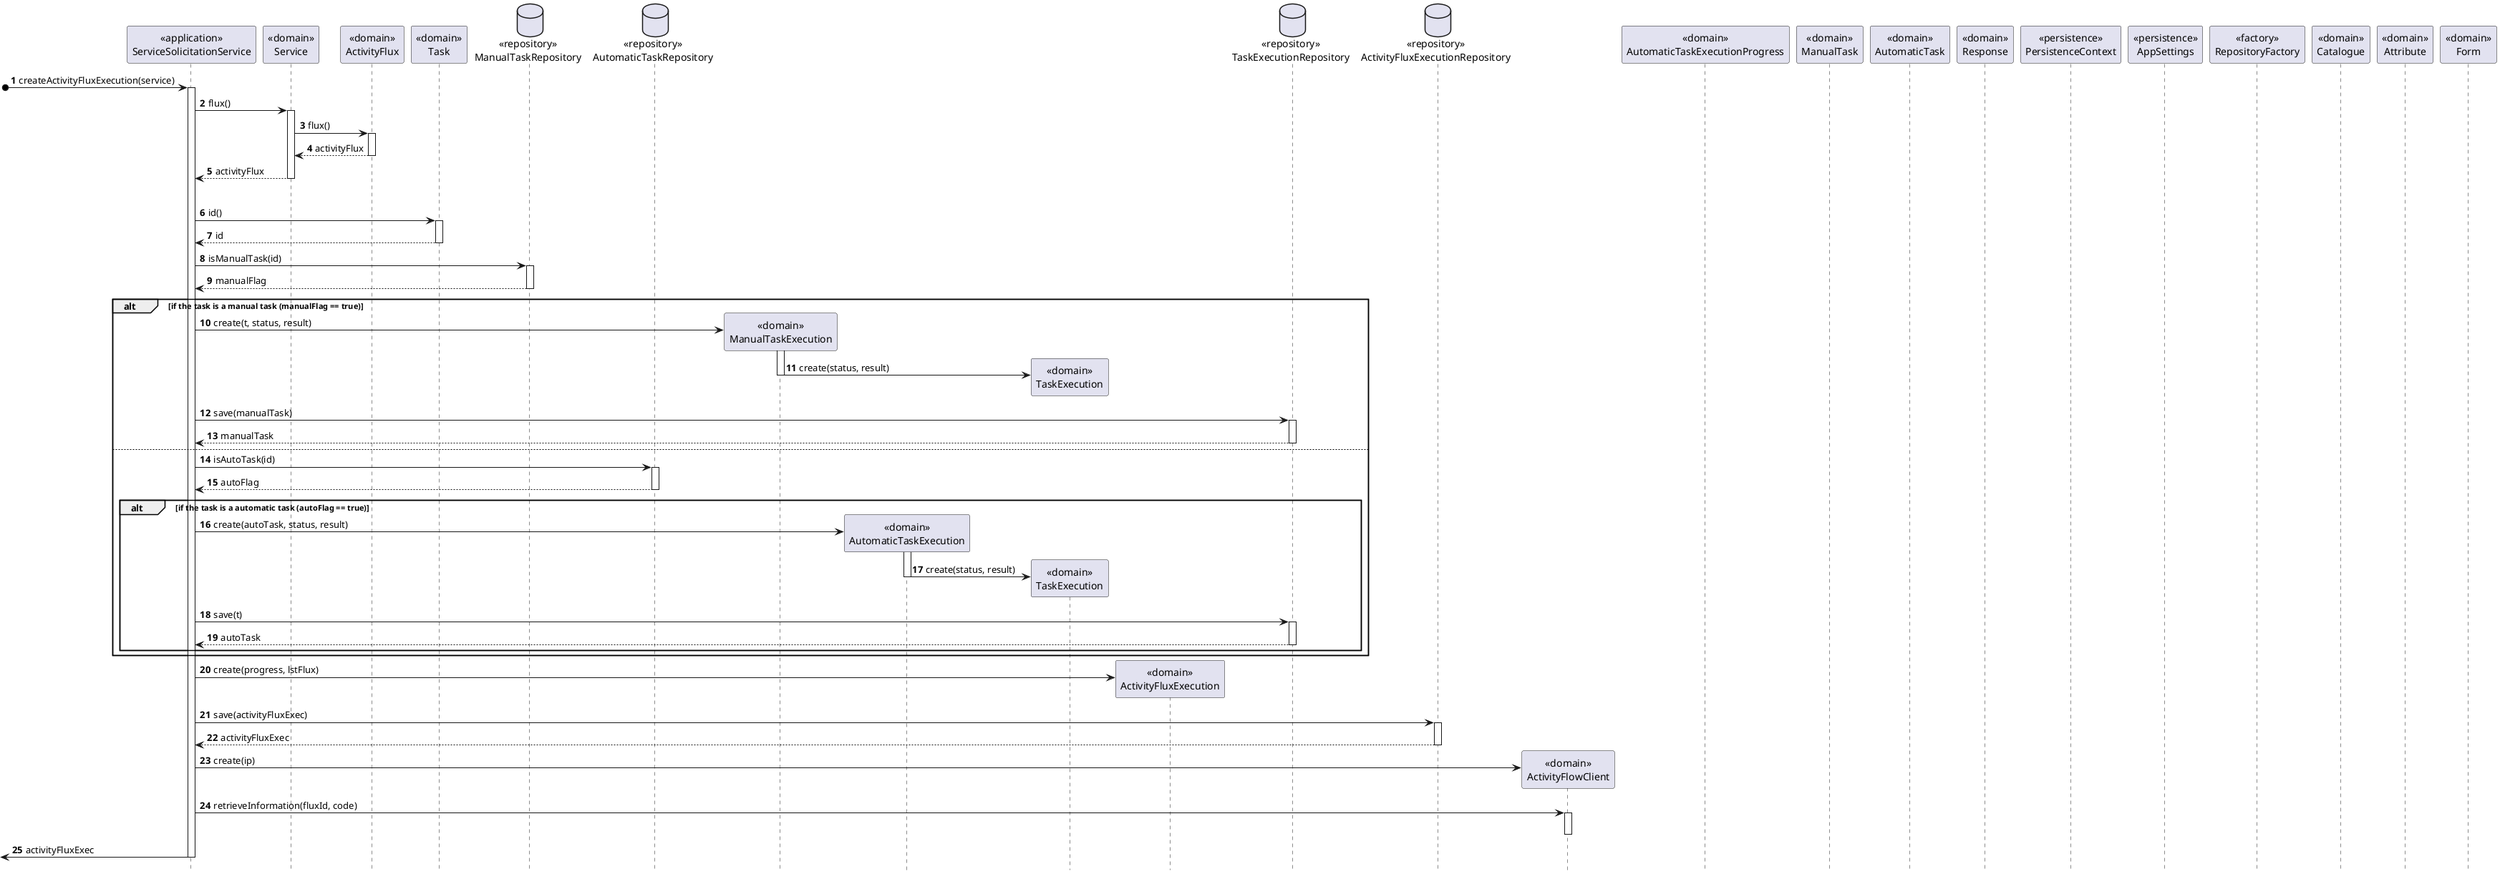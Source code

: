 @startuml
autonumber
hide footbox

participant "<<application>>\nServiceSolicitationService" as SRV
participant "<<domain>>\nService" as S
participant "<<domain>>\nActivityFlux" as AF
participant "<<domain>>\nTask" as TASK
database "<<repository>>\nManualTaskRepository" as MTR
database "<<repository>>\nAutomaticTaskRepository" as ATR
participant "<<domain>>\nManualTaskExecution" as MTE
participant "<<domain>>\nAutomaticTaskExecution" as ATE
participant "<<domain>>\nTaskExecution" as TASKE
participant "<<domain>>\nActivityFluxExecution" as AFE
database "<<repository>>\nTaskExecutionRepository" as TER
database "<<repository>>\nActivityFluxExecutionRepository" as AFER
participant "<<domain>>\nActivityFlowClient" as AFC
participant "<<domain>>\nAutomaticTaskExecutionProgress" as PROG
participant "<<domain>>\nManualTask" as MT
participant "<<domain>>\nAutomaticTask" as AT
participant "<<domain>>\nResponse" as RS
participant "<<persistence>>\nPersistenceContext" as PC
participant "<<persistence>>\nAppSettings" as AS
participant "<<factory>>\nRepositoryFactory" as RF
participant "<<domain>>\nCatalogue" as C
participant "<<domain>>\nAttribute" as A
participant "<<domain>>\nForm" as F

[o-> SRV : createActivityFluxExecution(service)
activate SRV

SRV -> S : flux()
activate S

S -> AF : flux()
activate AF

AF --> S : activityFlux
deactivate AF

S --> SRV : activityFlux
deactivate AF
deactivate S

loop while there is tasks in the activityFlux

SRV -> TASK : id()
activate TASK

TASK --> SRV : id
deactivate TASK

SRV -> MTR : isManualTask(id)
activate MTR

MTR --> SRV : manualFlag
deactivate MTR

alt if the task is a manual task (manualFlag == true)

SRV -> MTE** : create(t, status, result)
activate MTE

MTE -> TASKE** : create(status, result)
deactivate MTE

SRV -> TER : save(manualTask)
activate TER

TER --> SRV : manualTask
deactivate TER
deactivate TER

else

SRV -> ATR : isAutoTask(id)
activate ATR

ATR --> SRV : autoFlag
deactivate ATR

alt if the task is a automatic task (autoFlag == true)

SRV -> ATE** : create(autoTask, status, result)
activate ATE

ATE -> TASKE** : create(status, result)
deactivate ATE

SRV -> TER : save(t)
activate TER

TER --> SRV : autoTask
deactivate TER

end

end

SRV -> AFE** : create(progress, lstFlux)


SRV -> AFER : save(activityFluxExec)
activate AFER

AFER --> SRV : activityFluxExec
deactivate AFER

SRV -> AFC** : create(ip)

SRV -> AFC : retrieveInformation(fluxId, code)
activate AFC
deactivate AFC

<- SRV : activityFluxExec
deactivate SRV

@enduml

